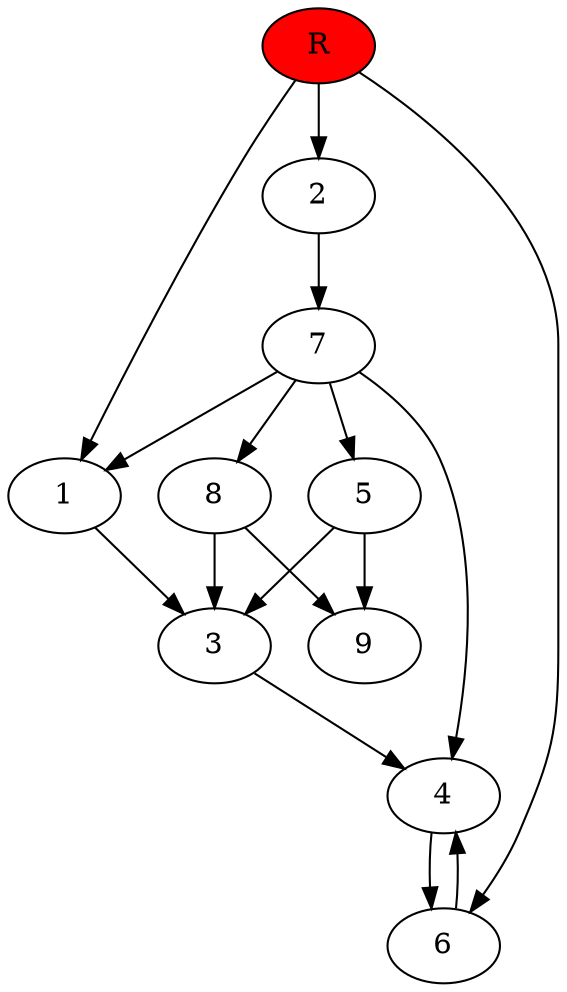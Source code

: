 digraph prb53034 {
	1
	2
	3
	4
	5
	6
	7
	8
	R [fillcolor="#ff0000" style=filled]
	1 -> 3
	2 -> 7
	3 -> 4
	4 -> 6
	5 -> 3
	5 -> 9
	6 -> 4
	7 -> 1
	7 -> 4
	7 -> 5
	7 -> 8
	8 -> 3
	8 -> 9
	R -> 1
	R -> 2
	R -> 6
}
